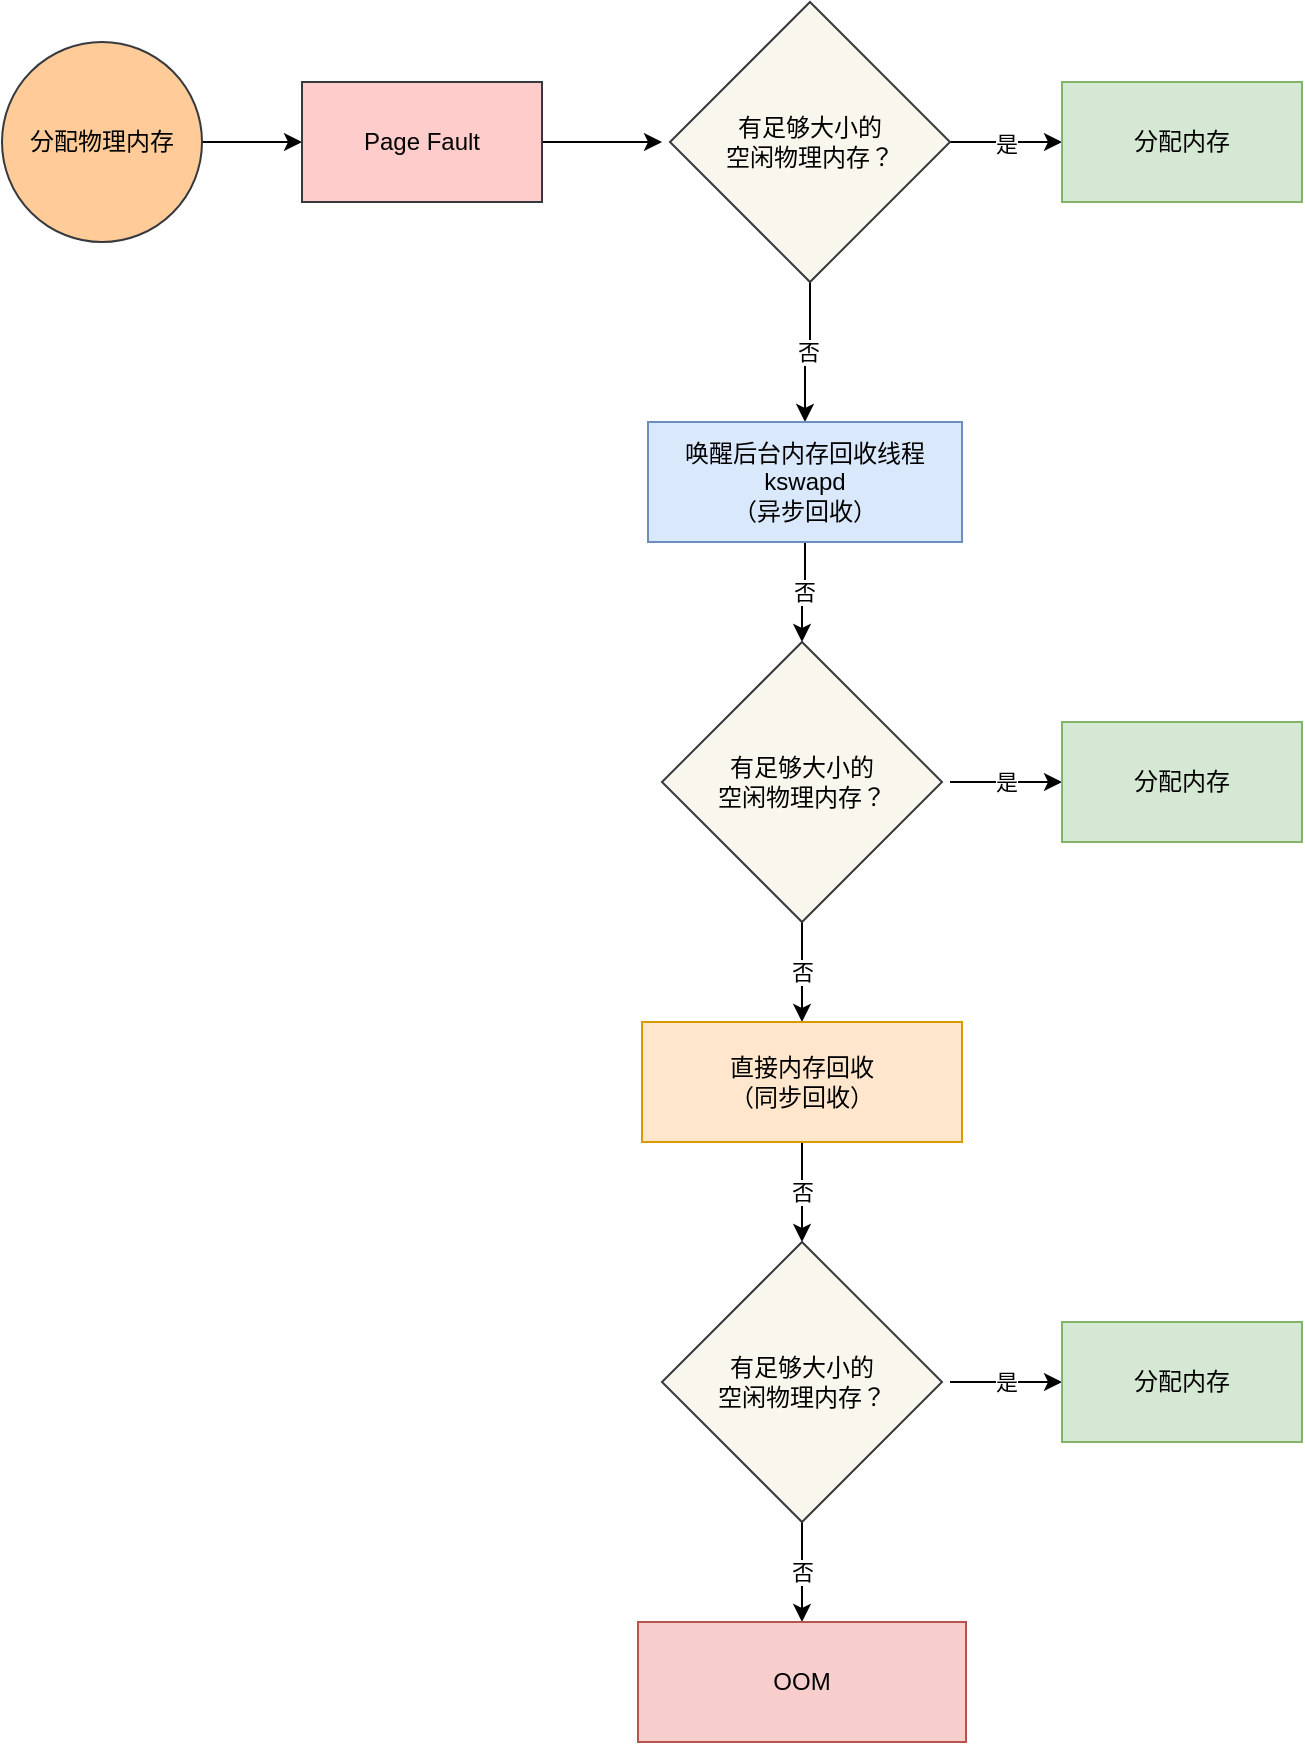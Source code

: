 <mxfile version="18.0.6" type="github">
  <diagram id="sDzDsDj6bAW6XiSYmTlv" name="Page-1">
    <mxGraphModel dx="872" dy="563" grid="1" gridSize="10" guides="1" tooltips="1" connect="1" arrows="1" fold="1" page="1" pageScale="1" pageWidth="827" pageHeight="1169" math="0" shadow="0">
      <root>
        <mxCell id="0" />
        <mxCell id="1" parent="0" />
        <mxCell id="GJdycFKqQ1Wu2BRTlc2W-4" style="edgeStyle=orthogonalEdgeStyle;rounded=0;orthogonalLoop=1;jettySize=auto;html=1;entryX=0;entryY=0.5;entryDx=0;entryDy=0;" edge="1" parent="1" source="GJdycFKqQ1Wu2BRTlc2W-1" target="GJdycFKqQ1Wu2BRTlc2W-3">
          <mxGeometry relative="1" as="geometry" />
        </mxCell>
        <mxCell id="GJdycFKqQ1Wu2BRTlc2W-1" value="&lt;font style=&quot;vertical-align: inherit;&quot;&gt;&lt;font style=&quot;vertical-align: inherit;&quot;&gt;分配物理内存&lt;/font&gt;&lt;/font&gt;" style="ellipse;whiteSpace=wrap;html=1;aspect=fixed;fillColor=#ffcc99;strokeColor=#36393d;" vertex="1" parent="1">
          <mxGeometry x="80" y="180" width="100" height="100" as="geometry" />
        </mxCell>
        <mxCell id="GJdycFKqQ1Wu2BRTlc2W-5" style="edgeStyle=orthogonalEdgeStyle;rounded=0;orthogonalLoop=1;jettySize=auto;html=1;" edge="1" parent="1" source="GJdycFKqQ1Wu2BRTlc2W-3">
          <mxGeometry relative="1" as="geometry">
            <mxPoint x="410" y="230" as="targetPoint" />
          </mxGeometry>
        </mxCell>
        <mxCell id="GJdycFKqQ1Wu2BRTlc2W-3" value="&lt;font style=&quot;vertical-align: inherit;&quot;&gt;&lt;font style=&quot;vertical-align: inherit;&quot;&gt;Page Fault&lt;/font&gt;&lt;/font&gt;" style="rounded=0;whiteSpace=wrap;html=1;fillColor=#ffcccc;strokeColor=#36393d;" vertex="1" parent="1">
          <mxGeometry x="230" y="200" width="120" height="60" as="geometry" />
        </mxCell>
        <mxCell id="GJdycFKqQ1Wu2BRTlc2W-8" value="否" style="edgeStyle=orthogonalEdgeStyle;rounded=0;orthogonalLoop=1;jettySize=auto;html=1;" edge="1" parent="1" source="GJdycFKqQ1Wu2BRTlc2W-6" target="GJdycFKqQ1Wu2BRTlc2W-7">
          <mxGeometry relative="1" as="geometry" />
        </mxCell>
        <mxCell id="GJdycFKqQ1Wu2BRTlc2W-18" value="是" style="edgeStyle=orthogonalEdgeStyle;rounded=0;orthogonalLoop=1;jettySize=auto;html=1;" edge="1" parent="1" source="GJdycFKqQ1Wu2BRTlc2W-6">
          <mxGeometry relative="1" as="geometry">
            <mxPoint x="610" y="230" as="targetPoint" />
          </mxGeometry>
        </mxCell>
        <mxCell id="GJdycFKqQ1Wu2BRTlc2W-6" value="有足够大小的&lt;br&gt;空闲物理内存？" style="rhombus;whiteSpace=wrap;html=1;fillColor=#f9f7ed;strokeColor=#36393d;" vertex="1" parent="1">
          <mxGeometry x="414" y="160" width="140" height="140" as="geometry" />
        </mxCell>
        <mxCell id="GJdycFKqQ1Wu2BRTlc2W-10" value="否" style="edgeStyle=orthogonalEdgeStyle;rounded=0;orthogonalLoop=1;jettySize=auto;html=1;" edge="1" parent="1" source="GJdycFKqQ1Wu2BRTlc2W-7" target="GJdycFKqQ1Wu2BRTlc2W-9">
          <mxGeometry relative="1" as="geometry" />
        </mxCell>
        <mxCell id="GJdycFKqQ1Wu2BRTlc2W-7" value="唤醒后台内存回收线程 kswapd&lt;br&gt;（异步回收）" style="rounded=0;whiteSpace=wrap;html=1;fillColor=#dae8fc;strokeColor=#6c8ebf;" vertex="1" parent="1">
          <mxGeometry x="403" y="370" width="157" height="60" as="geometry" />
        </mxCell>
        <mxCell id="GJdycFKqQ1Wu2BRTlc2W-12" value="否" style="edgeStyle=orthogonalEdgeStyle;rounded=0;orthogonalLoop=1;jettySize=auto;html=1;entryX=0.5;entryY=0;entryDx=0;entryDy=0;" edge="1" parent="1" source="GJdycFKqQ1Wu2BRTlc2W-9" target="GJdycFKqQ1Wu2BRTlc2W-11">
          <mxGeometry relative="1" as="geometry" />
        </mxCell>
        <mxCell id="GJdycFKqQ1Wu2BRTlc2W-9" value="有足够大小的&lt;br&gt;空闲物理内存？" style="rhombus;whiteSpace=wrap;html=1;fillColor=#f9f7ed;strokeColor=#36393d;" vertex="1" parent="1">
          <mxGeometry x="410" y="480" width="140" height="140" as="geometry" />
        </mxCell>
        <mxCell id="GJdycFKqQ1Wu2BRTlc2W-15" value="否" style="edgeStyle=orthogonalEdgeStyle;rounded=0;orthogonalLoop=1;jettySize=auto;html=1;entryX=0.5;entryY=0;entryDx=0;entryDy=0;" edge="1" parent="1" source="GJdycFKqQ1Wu2BRTlc2W-11" target="GJdycFKqQ1Wu2BRTlc2W-14">
          <mxGeometry relative="1" as="geometry" />
        </mxCell>
        <mxCell id="GJdycFKqQ1Wu2BRTlc2W-11" value="直接内存回收&lt;br&gt;（同步回收）" style="rounded=0;whiteSpace=wrap;html=1;fillColor=#ffe6cc;strokeColor=#d79b00;" vertex="1" parent="1">
          <mxGeometry x="400" y="670" width="160" height="60" as="geometry" />
        </mxCell>
        <mxCell id="GJdycFKqQ1Wu2BRTlc2W-17" value="否" style="edgeStyle=orthogonalEdgeStyle;rounded=0;orthogonalLoop=1;jettySize=auto;html=1;entryX=0.5;entryY=0;entryDx=0;entryDy=0;" edge="1" parent="1" source="GJdycFKqQ1Wu2BRTlc2W-14" target="GJdycFKqQ1Wu2BRTlc2W-16">
          <mxGeometry relative="1" as="geometry" />
        </mxCell>
        <mxCell id="GJdycFKqQ1Wu2BRTlc2W-14" value="有足够大小的&lt;br&gt;空闲物理内存？" style="rhombus;whiteSpace=wrap;html=1;fillColor=#f9f7ed;strokeColor=#36393d;" vertex="1" parent="1">
          <mxGeometry x="410" y="780" width="140" height="140" as="geometry" />
        </mxCell>
        <mxCell id="GJdycFKqQ1Wu2BRTlc2W-16" value="OOM" style="rounded=0;whiteSpace=wrap;html=1;fillColor=#f8cecc;strokeColor=#b85450;" vertex="1" parent="1">
          <mxGeometry x="398" y="970" width="164" height="60" as="geometry" />
        </mxCell>
        <mxCell id="GJdycFKqQ1Wu2BRTlc2W-19" value="分配内存" style="rounded=0;whiteSpace=wrap;html=1;fillColor=#d5e8d4;strokeColor=#82b366;" vertex="1" parent="1">
          <mxGeometry x="610" y="200" width="120" height="60" as="geometry" />
        </mxCell>
        <mxCell id="GJdycFKqQ1Wu2BRTlc2W-20" value="是" style="edgeStyle=orthogonalEdgeStyle;rounded=0;orthogonalLoop=1;jettySize=auto;html=1;" edge="1" parent="1">
          <mxGeometry relative="1" as="geometry">
            <mxPoint x="610" y="550" as="targetPoint" />
            <mxPoint x="554" y="550" as="sourcePoint" />
          </mxGeometry>
        </mxCell>
        <mxCell id="GJdycFKqQ1Wu2BRTlc2W-21" value="分配内存" style="rounded=0;whiteSpace=wrap;html=1;fillColor=#d5e8d4;strokeColor=#82b366;" vertex="1" parent="1">
          <mxGeometry x="610" y="520" width="120" height="60" as="geometry" />
        </mxCell>
        <mxCell id="GJdycFKqQ1Wu2BRTlc2W-26" value="是" style="edgeStyle=orthogonalEdgeStyle;rounded=0;orthogonalLoop=1;jettySize=auto;html=1;" edge="1" parent="1">
          <mxGeometry relative="1" as="geometry">
            <mxPoint x="610" y="850" as="targetPoint" />
            <mxPoint x="554" y="850" as="sourcePoint" />
          </mxGeometry>
        </mxCell>
        <mxCell id="GJdycFKqQ1Wu2BRTlc2W-27" value="分配内存" style="rounded=0;whiteSpace=wrap;html=1;fillColor=#d5e8d4;strokeColor=#82b366;" vertex="1" parent="1">
          <mxGeometry x="610" y="820" width="120" height="60" as="geometry" />
        </mxCell>
      </root>
    </mxGraphModel>
  </diagram>
</mxfile>
